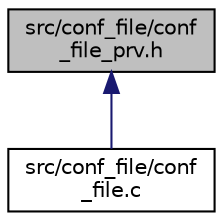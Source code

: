 digraph "src/conf_file/conf_file_prv.h"
{
  edge [fontname="Helvetica",fontsize="10",labelfontname="Helvetica",labelfontsize="10"];
  node [fontname="Helvetica",fontsize="10",shape=record];
  Node10 [label="src/conf_file/conf\l_file_prv.h",height=0.2,width=0.4,color="black", fillcolor="grey75", style="filled", fontcolor="black"];
  Node10 -> Node11 [dir="back",color="midnightblue",fontsize="10",style="solid",fontname="Helvetica"];
  Node11 [label="src/conf_file/conf\l_file.c",height=0.2,width=0.4,color="black", fillcolor="white", style="filled",URL="$conf__file_8c.html"];
}
